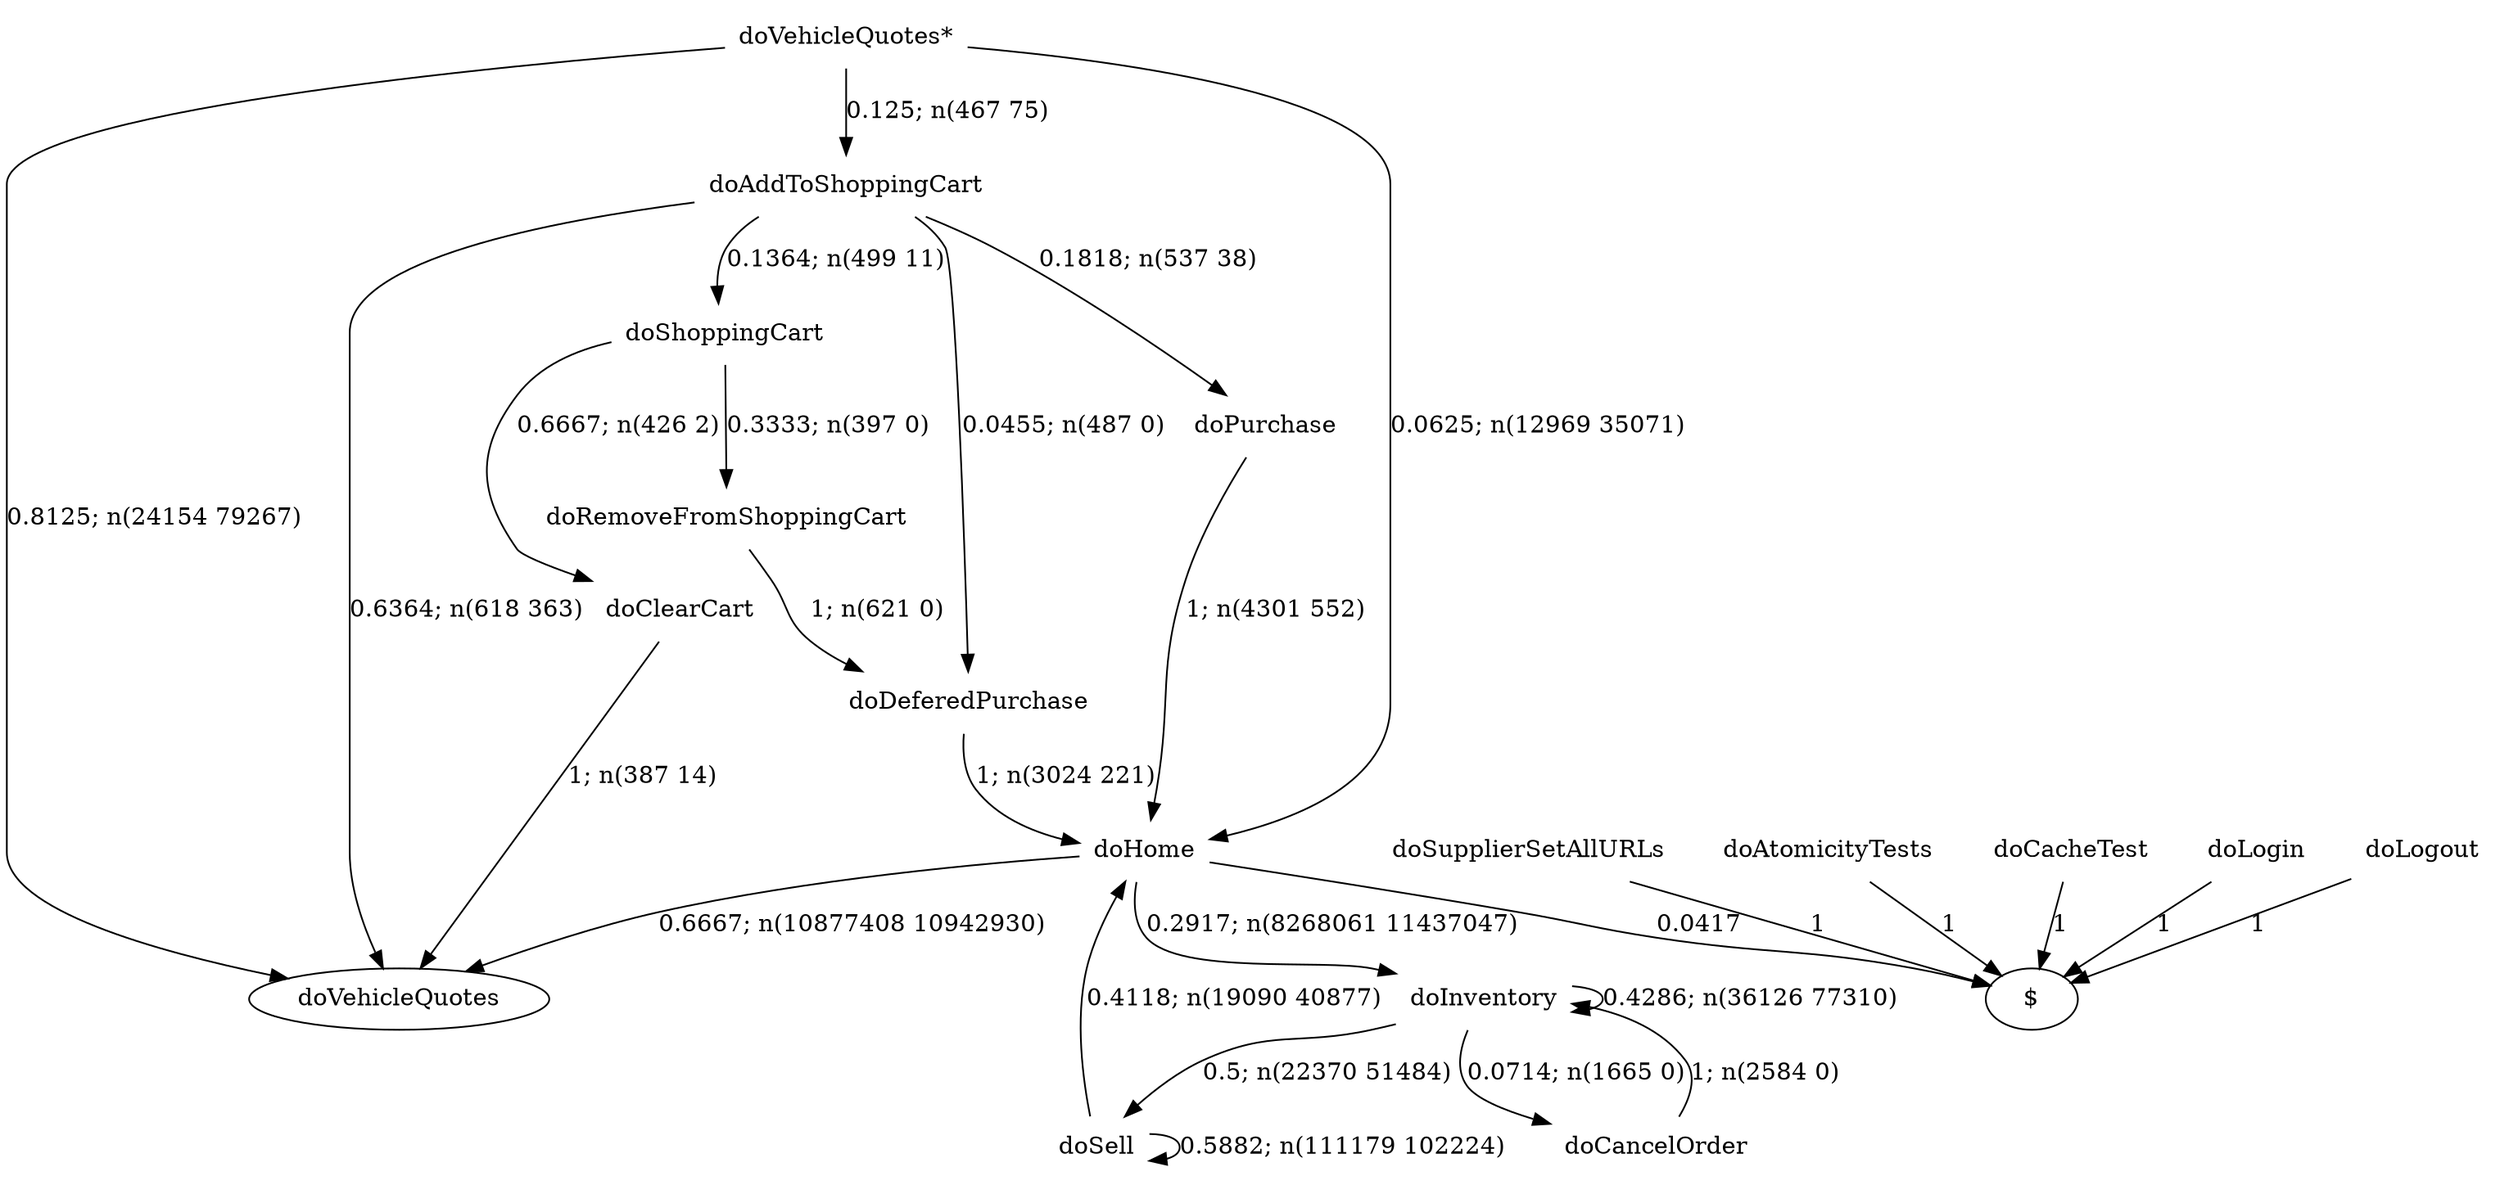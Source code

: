 digraph G {"doVehicleQuotes*" [label="doVehicleQuotes*",shape=none];"doSupplierSetAllURLs" [label="doSupplierSetAllURLs",shape=none];"doAtomicityTests" [label="doAtomicityTests",shape=none];"doCacheTest" [label="doCacheTest",shape=none];"doLogin" [label="doLogin",shape=none];"doAddToShoppingCart" [label="doAddToShoppingCart",shape=none];"doDeferedPurchase" [label="doDeferedPurchase",shape=none];"doHome" [label="doHome",shape=none];"doShoppingCart" [label="doShoppingCart",shape=none];"doClearCart" [label="doClearCart",shape=none];"doPurchase" [label="doPurchase",shape=none];"doInventory" [label="doInventory",shape=none];"doSell" [label="doSell",shape=none];"doLogout" [label="doLogout",shape=none];"doCancelOrder" [label="doCancelOrder",shape=none];"doRemoveFromShoppingCart" [label="doRemoveFromShoppingCart",shape=none];"doVehicleQuotes*"->"doVehicleQuotes" [style=solid,label="0.8125; n(24154 79267)"];"doVehicleQuotes*"->"doAddToShoppingCart" [style=solid,label="0.125; n(467 75)"];"doVehicleQuotes*"->"doHome" [style=solid,label="0.0625; n(12969 35071)"];"doSupplierSetAllURLs"->"$" [style=solid,label="1"];"doAtomicityTests"->"$" [style=solid,label="1"];"doCacheTest"->"$" [style=solid,label="1"];"doLogin"->"$" [style=solid,label="1"];"doAddToShoppingCart"->"doVehicleQuotes" [style=solid,label="0.6364; n(618 363)"];"doAddToShoppingCart"->"doDeferedPurchase" [style=solid,label="0.0455; n(487 0)"];"doAddToShoppingCart"->"doShoppingCart" [style=solid,label="0.1364; n(499 11)"];"doAddToShoppingCart"->"doPurchase" [style=solid,label="0.1818; n(537 38)"];"doDeferedPurchase"->"doHome" [style=solid,label="1; n(3024 221)"];"doHome"->"doVehicleQuotes" [style=solid,label="0.6667; n(10877408 10942930)"];"doHome"->"doInventory" [style=solid,label="0.2917; n(8268061 11437047)"];"doHome"->"$" [style=solid,label="0.0417"];"doShoppingCart"->"doClearCart" [style=solid,label="0.6667; n(426 2)"];"doShoppingCart"->"doRemoveFromShoppingCart" [style=solid,label="0.3333; n(397 0)"];"doClearCart"->"doVehicleQuotes" [style=solid,label="1; n(387 14)"];"doPurchase"->"doHome" [style=solid,label="1; n(4301 552)"];"doInventory"->"doInventory" [style=solid,label="0.4286; n(36126 77310)"];"doInventory"->"doSell" [style=solid,label="0.5; n(22370 51484)"];"doInventory"->"doCancelOrder" [style=solid,label="0.0714; n(1665 0)"];"doSell"->"doHome" [style=solid,label="0.4118; n(19090 40877)"];"doSell"->"doSell" [style=solid,label="0.5882; n(111179 102224)"];"doLogout"->"$" [style=solid,label="1"];"doCancelOrder"->"doInventory" [style=solid,label="1; n(2584 0)"];"doRemoveFromShoppingCart"->"doDeferedPurchase" [style=solid,label="1; n(621 0)"];}